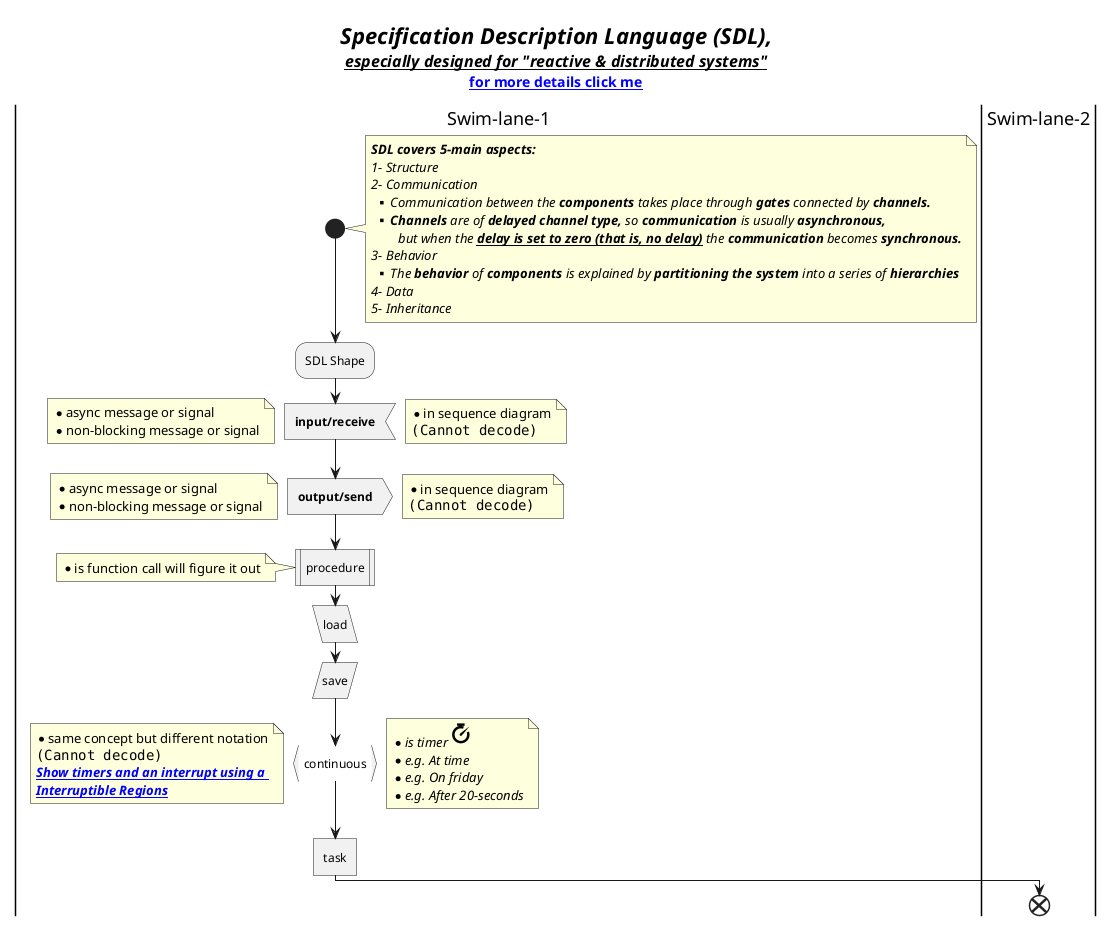 @startuml
title =<i>Specification Description Language (SDL),\n<i><u><size:16>especially designed for "reactive & distributed systems"\n[[docs/2-uml/PlantUML/activity-diagram/activity-diagram-syntax.png for more details click me]]
|Swim-lane-1|
start
note right
<i><b>SDL covers 5-main aspects:
<i>1- Structure
<i>2- Communication
**<i> Communication between the **components** takes place through **gates** connected by <b>channels.
**<i> **Channels** are of **delayed channel type,** so **communication** is usually **asynchronous,**
\t<i>but when the **<u>delay is set to zero (that is, no delay)</u>** the **communication** becomes **synchronous.**
<i>3- Behavior
**<i> The **behavior** of **components** is explained by **partitioning the system** into a series of **hierarchies**
<i>4- Data
<i>5- Inheritance
end note
:SDL Shape;
:<b>input/receive; <<input>>
note
*async message or signal
*non-blocking message or signal
end note

note right
* in sequence diagram
<img:img_1.png{scale=.7}>
end note

:<b>output/send; <<output>>
note
*async message or signal
*non-blocking message or signal
end note

note right
* in sequence diagram
<img:img_2.png{scale=.95}>
end note

:procedure; <<procedure>>
note
*is function call will figure it out
end note
:load; <<load>>
:save; <<save>>
:continuous; <<continuous>>
note left
*same concept but different notation
<img:img.png{scale=.5}>
<b><i>[[https://stackoverflow.com/questions/43990743/uml-activity-diagram-how-to-show-game-ends-when-time-has-passed Show timers and an interrupt using a \nInterruptible Regions]]
end note
note right
*<i>is timer <size:30><&timer>
*<i>e.g. At time
*<i>e.g. On friday
*<i>e.g. After 20-seconds
end note
:task; <<task>>
|Swim-lane-2|
end
@enduml
